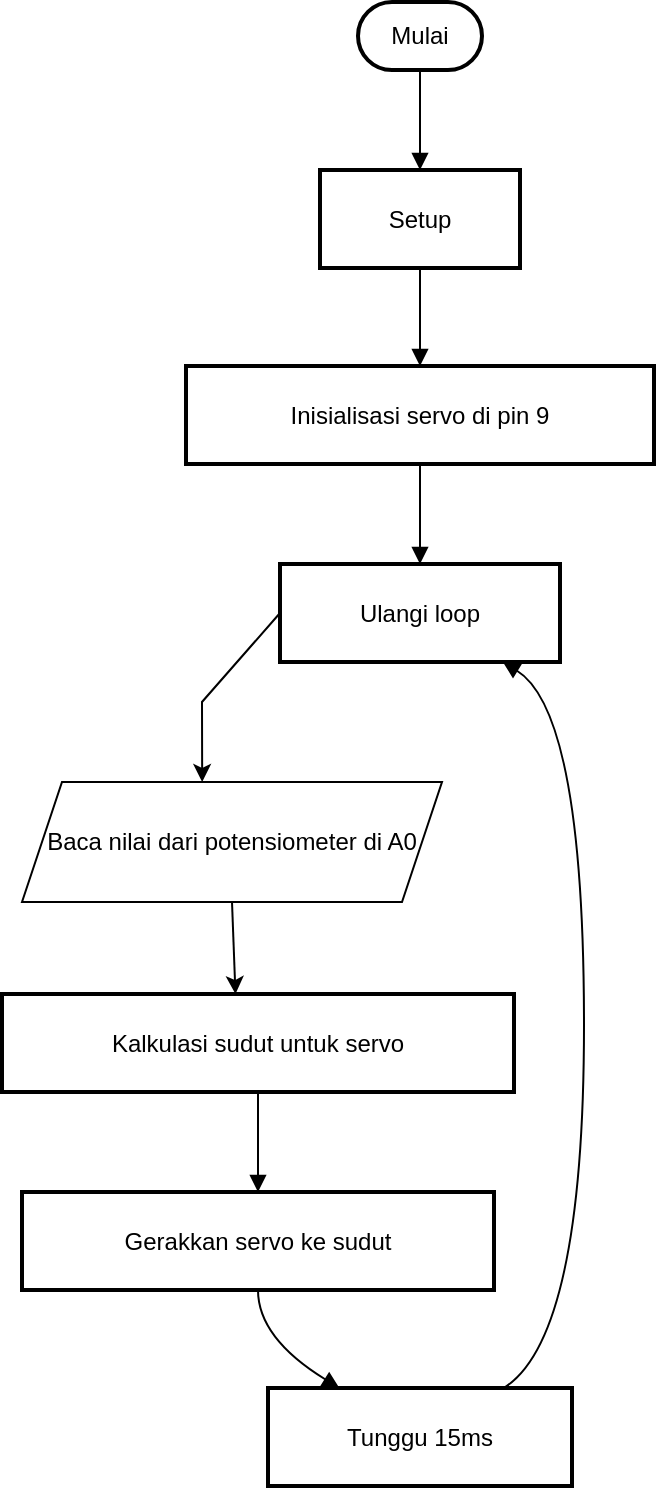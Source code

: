 <mxfile version="24.7.17">
  <diagram name="Page-1" id="iBXx6LL_9fPJ7tPH7t0o">
    <mxGraphModel dx="794" dy="446" grid="1" gridSize="10" guides="1" tooltips="1" connect="1" arrows="1" fold="1" page="1" pageScale="1" pageWidth="827" pageHeight="1169" math="0" shadow="0">
      <root>
        <mxCell id="0" />
        <mxCell id="1" parent="0" />
        <mxCell id="IHfvf1YX7ymtNClBFQyE-17" value="Mulai" style="rounded=1;whiteSpace=wrap;arcSize=50;strokeWidth=2;" vertex="1" parent="1">
          <mxGeometry x="208" y="10" width="62" height="34" as="geometry" />
        </mxCell>
        <mxCell id="IHfvf1YX7ymtNClBFQyE-18" value="Setup" style="whiteSpace=wrap;strokeWidth=2;" vertex="1" parent="1">
          <mxGeometry x="189" y="94" width="100" height="49" as="geometry" />
        </mxCell>
        <mxCell id="IHfvf1YX7ymtNClBFQyE-19" value="Inisialisasi servo di pin 9" style="whiteSpace=wrap;strokeWidth=2;" vertex="1" parent="1">
          <mxGeometry x="122" y="192" width="234" height="49" as="geometry" />
        </mxCell>
        <mxCell id="IHfvf1YX7ymtNClBFQyE-20" value="Ulangi loop" style="whiteSpace=wrap;strokeWidth=2;" vertex="1" parent="1">
          <mxGeometry x="169" y="291" width="140" height="49" as="geometry" />
        </mxCell>
        <mxCell id="IHfvf1YX7ymtNClBFQyE-22" value="Kalkulasi sudut untuk servo" style="whiteSpace=wrap;strokeWidth=2;" vertex="1" parent="1">
          <mxGeometry x="30" y="506" width="256" height="49" as="geometry" />
        </mxCell>
        <mxCell id="IHfvf1YX7ymtNClBFQyE-23" value="Gerakkan servo ke sudut" style="whiteSpace=wrap;strokeWidth=2;" vertex="1" parent="1">
          <mxGeometry x="40" y="605" width="236" height="49" as="geometry" />
        </mxCell>
        <mxCell id="IHfvf1YX7ymtNClBFQyE-24" value="Tunggu 15ms" style="whiteSpace=wrap;strokeWidth=2;" vertex="1" parent="1">
          <mxGeometry x="163" y="703" width="152" height="49" as="geometry" />
        </mxCell>
        <mxCell id="IHfvf1YX7ymtNClBFQyE-25" value="" style="curved=1;startArrow=none;endArrow=block;exitX=0.5;exitY=0.99;entryX=0.5;entryY=-0.01;rounded=0;" edge="1" parent="1" source="IHfvf1YX7ymtNClBFQyE-17" target="IHfvf1YX7ymtNClBFQyE-18">
          <mxGeometry relative="1" as="geometry">
            <Array as="points" />
          </mxGeometry>
        </mxCell>
        <mxCell id="IHfvf1YX7ymtNClBFQyE-26" value="" style="curved=1;startArrow=none;endArrow=block;exitX=0.5;exitY=0.99;entryX=0.5;entryY=0.01;rounded=0;" edge="1" parent="1" source="IHfvf1YX7ymtNClBFQyE-18" target="IHfvf1YX7ymtNClBFQyE-19">
          <mxGeometry relative="1" as="geometry">
            <Array as="points" />
          </mxGeometry>
        </mxCell>
        <mxCell id="IHfvf1YX7ymtNClBFQyE-27" value="" style="curved=1;startArrow=none;endArrow=block;exitX=0.5;exitY=1;entryX=0.5;entryY=0;rounded=0;" edge="1" parent="1" source="IHfvf1YX7ymtNClBFQyE-19" target="IHfvf1YX7ymtNClBFQyE-20">
          <mxGeometry relative="1" as="geometry">
            <Array as="points" />
          </mxGeometry>
        </mxCell>
        <mxCell id="IHfvf1YX7ymtNClBFQyE-30" value="" style="curved=1;startArrow=none;endArrow=block;exitX=0.5;exitY=0.99;entryX=0.5;entryY=-0.01;rounded=0;" edge="1" parent="1" source="IHfvf1YX7ymtNClBFQyE-22" target="IHfvf1YX7ymtNClBFQyE-23">
          <mxGeometry relative="1" as="geometry">
            <Array as="points" />
          </mxGeometry>
        </mxCell>
        <mxCell id="IHfvf1YX7ymtNClBFQyE-31" value="" style="curved=1;startArrow=none;endArrow=block;exitX=0.5;exitY=0.99;entryX=0.24;entryY=0.01;rounded=0;" edge="1" parent="1" source="IHfvf1YX7ymtNClBFQyE-23" target="IHfvf1YX7ymtNClBFQyE-24">
          <mxGeometry relative="1" as="geometry">
            <Array as="points">
              <mxPoint x="158" y="678" />
            </Array>
          </mxGeometry>
        </mxCell>
        <mxCell id="IHfvf1YX7ymtNClBFQyE-32" value="" style="curved=1;startArrow=none;endArrow=block;exitX=0.77;exitY=0.01;entryX=0.79;entryY=0.99;rounded=0;" edge="1" parent="1" source="IHfvf1YX7ymtNClBFQyE-24" target="IHfvf1YX7ymtNClBFQyE-20">
          <mxGeometry relative="1" as="geometry">
            <Array as="points">
              <mxPoint x="321" y="678" />
              <mxPoint x="321" y="365" />
            </Array>
          </mxGeometry>
        </mxCell>
        <mxCell id="IHfvf1YX7ymtNClBFQyE-33" value="Baca nilai dari potensiometer di A0" style="shape=parallelogram;perimeter=parallelogramPerimeter;whiteSpace=wrap;html=1;fixedSize=1;" vertex="1" parent="1">
          <mxGeometry x="40" y="400" width="210" height="60" as="geometry" />
        </mxCell>
        <mxCell id="IHfvf1YX7ymtNClBFQyE-34" value="" style="endArrow=classic;html=1;rounded=0;entryX=0.429;entryY=0;entryDx=0;entryDy=0;exitX=0;exitY=0.5;exitDx=0;exitDy=0;entryPerimeter=0;" edge="1" parent="1" source="IHfvf1YX7ymtNClBFQyE-20" target="IHfvf1YX7ymtNClBFQyE-33">
          <mxGeometry width="50" height="50" relative="1" as="geometry">
            <mxPoint x="140" y="330" as="sourcePoint" />
            <mxPoint x="150" y="320" as="targetPoint" />
            <Array as="points">
              <mxPoint x="130" y="360" />
            </Array>
          </mxGeometry>
        </mxCell>
        <mxCell id="IHfvf1YX7ymtNClBFQyE-35" value="" style="endArrow=classic;html=1;rounded=0;exitX=0.5;exitY=1;exitDx=0;exitDy=0;entryX=0.456;entryY=0;entryDx=0;entryDy=0;entryPerimeter=0;" edge="1" parent="1" source="IHfvf1YX7ymtNClBFQyE-33" target="IHfvf1YX7ymtNClBFQyE-22">
          <mxGeometry width="50" height="50" relative="1" as="geometry">
            <mxPoint x="220" y="490" as="sourcePoint" />
            <mxPoint x="140" y="500" as="targetPoint" />
          </mxGeometry>
        </mxCell>
      </root>
    </mxGraphModel>
  </diagram>
</mxfile>
